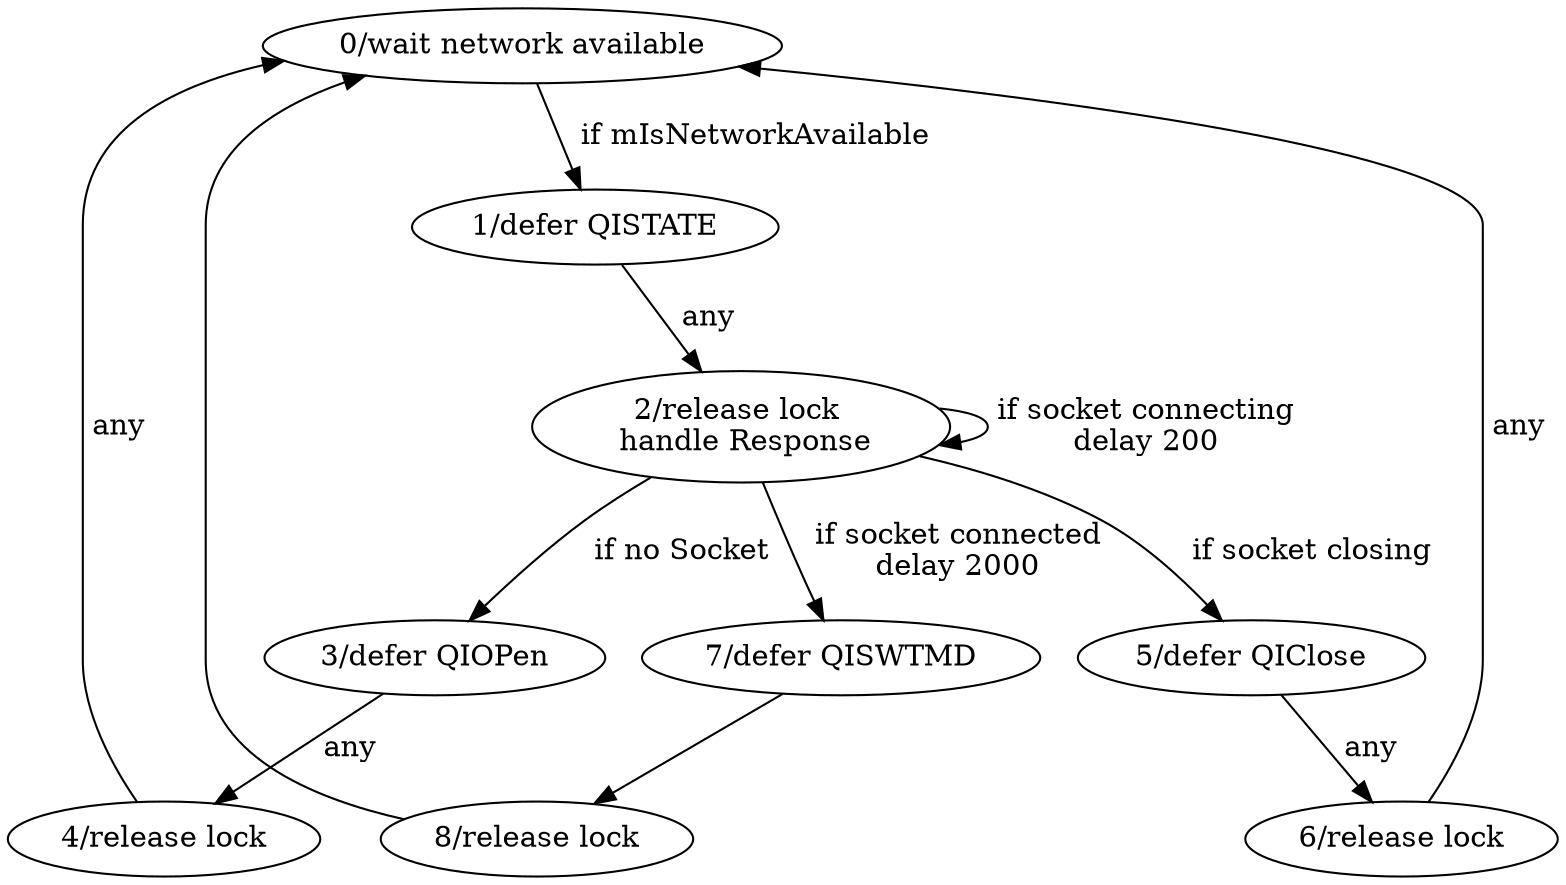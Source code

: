 digraph G {
    a[label="0/wait network available"]
    b[label="1/defer QISTATE"]
    c[label="2/release lock \n handle Response"]
    d[label="3/defer QIOPen"]
    e[label="4/release lock"]
    f[label="5/defer QIClose"]
    g[label="6/release lock"]

    i[label="7/defer QISWTMD"]
    j[label="8/release lock"]

    c->c[label=" if socket connecting\n delay 200"]

    c->i[label=" if socket connected\n delay 2000"]
    i->j
    j->a

    c->f[label=" if socket closing "]
    f->g[label=" any"]
    g->a[label=" any"]


    a->b[label="  if mIsNetworkAvailable"]
    b->c[label=" any"]
    c->d[label=" if no Socket"]
    d->e[label=" any"]
    e->a[label=" any"]
}